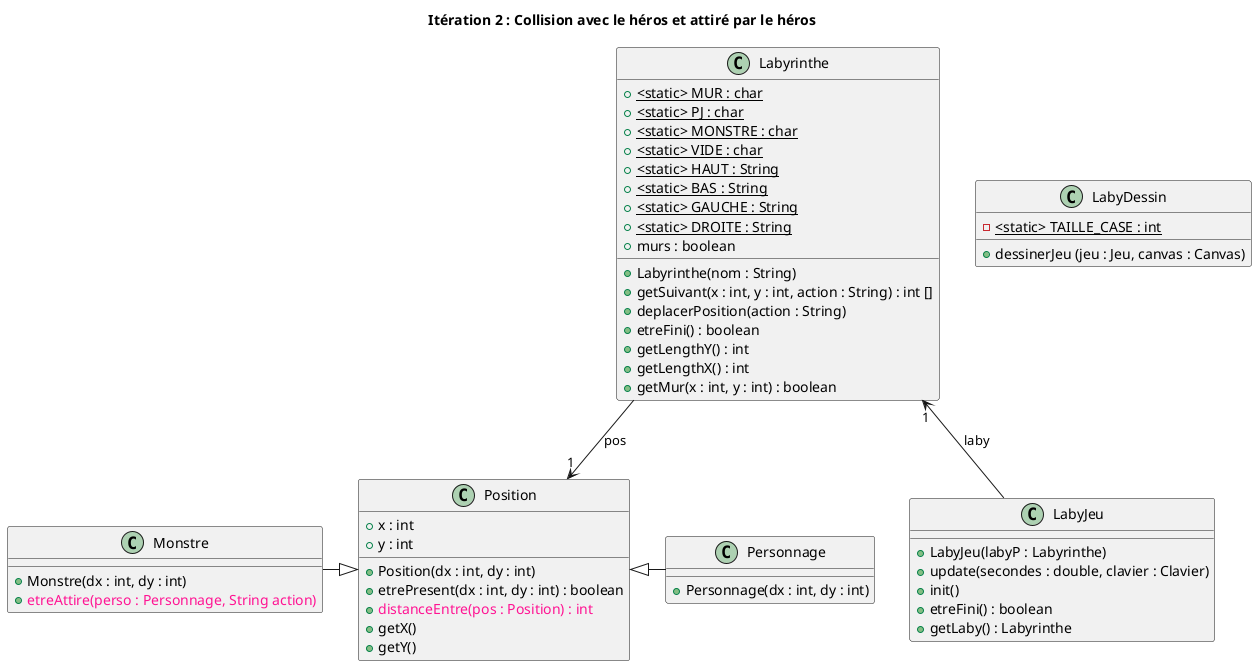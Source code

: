 @startuml
title Itération 2 : Collision avec le héros et attiré par le héros

class Labyrinthe {
    + <static> MUR : char {static}
    + <static> PJ : char {static}
    + <static> MONSTRE : char {static}
    + <static> VIDE : char {static}
    + <static> HAUT : String {static}
    + <static> BAS : String {static}
    + <static> GAUCHE : String {static}
    + <static> DROITE : String {static}
    + murs : boolean

    + Labyrinthe(nom : String)
    + getSuivant(x : int, y : int, action : String) : int []
    + deplacerPosition(action : String)
    + etreFini() : boolean
    + getLengthY() : int
    + getLengthX() : int
    + getMur(x : int, y : int) : boolean
}

class LabyJeu {
    + LabyJeu(labyP : Labyrinthe)
    + update(secondes : double, clavier : Clavier)
    + init()
    + etreFini() : boolean
    + getLaby() : Labyrinthe
}

class LabyDessin {
    - <static> TAILLE_CASE : int {static}
    + dessinerJeu (jeu : Jeu, canvas : Canvas)
}

class Position {
    + x : int
    + y : int

    + Position(dx : int, dy : int)
    + etrePresent(dx : int, dy : int) : boolean
    + <color:deeppink>distanceEntre(pos : Position) : int</color>
    + getX()
    + getY()
}

class Personnage {
    + Personnage(dx : int, dy : int)
}

class Monstre {
    + Monstre(dx : int, dy : int)
    + <color:deeppink>etreAttire(perso : Personnage, String action)</color>
}

Labyrinthe --> Position : pos "1"
Labyrinthe "1" <-- LabyJeu : laby

Monstre -|> Position
Personnage -|> Position

@enduml